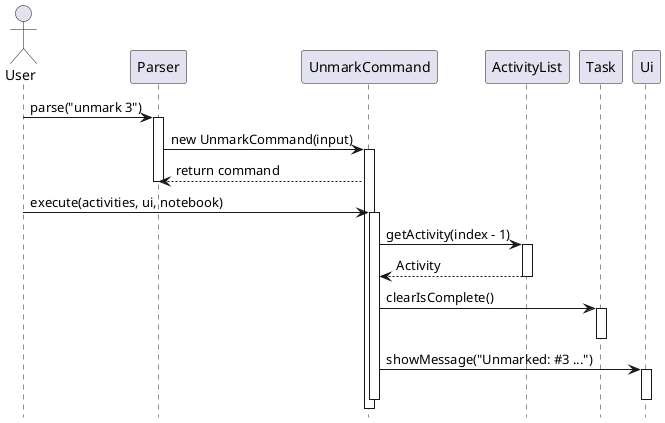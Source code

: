 @startuml
'https://plantuml.com/sequence-diagram
hide footbox
actor User
participant Parser
participant UnmarkCommand
participant ActivityList
participant Task
participant Ui

User -> Parser : parse("unmark 3")
activate Parser
Parser -> UnmarkCommand : new UnmarkCommand(input)
activate UnmarkCommand
Parser <-- UnmarkCommand : return command
deactivate Parser

User -> UnmarkCommand : execute(activities, ui, notebook)
activate UnmarkCommand
UnmarkCommand -> ActivityList : getActivity(index - 1)
activate ActivityList
ActivityList --> UnmarkCommand : Activity
deactivate ActivityList
UnmarkCommand -> Task : clearIsComplete()
activate Task
deactivate Task
UnmarkCommand -> Ui : showMessage("Unmarked: #3 ...")
activate Ui
deactivate Ui
deactivate UnmarkCommand
@enduml